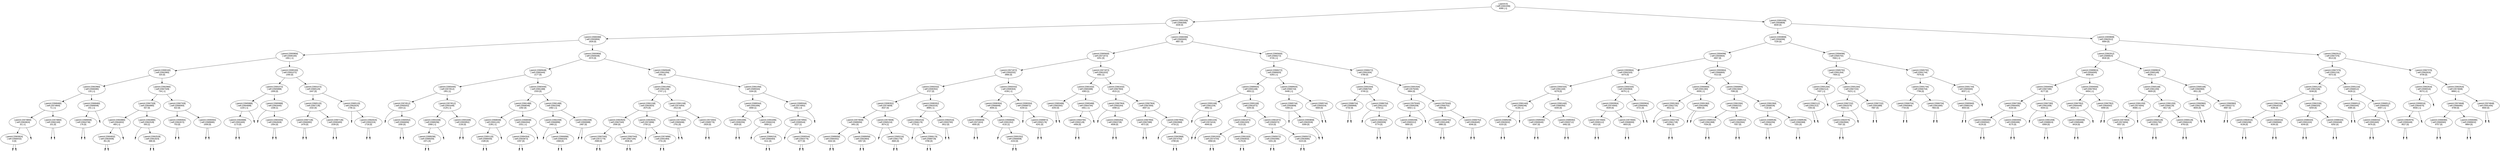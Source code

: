 digraph BST {
    node [fontname="Arial"];
    "[ parent:0]
[ self:22691936]
6080 [-1]" -> "[ parent:22691936]
[ self:22666368]
3439 [0]";
    "[ parent:0]
[ self:22691936]
6080 [-1]" -> "[ parent:22691936]
[ self:22659808]
8049 [0]";
    "[ parent:22691936]
[ self:22666368]
3439 [0]" -> "[ parent:22666368]
[ self:22693856]
1828 [0]";
    "[ parent:22691936]
[ self:22666368]
3439 [0]" -> "[ parent:22666368]
[ self:22665600]
4857 [0]";
    "[ parent:22666368]
[ self:22693856]
1828 [0]" -> "[ parent:22693856]
[ self:22690160]
1061 [-1]";
    "[ parent:22666368]
[ self:22693856]
1828 [0]" -> "[ parent:22693856]
[ self:22665648]
2570 [0]";
    "[ parent:22693856]
[ self:22690160]
1061 [-1]" -> "[ parent:22690160]
[ self:22662960]
320 [0]";
    "[ parent:22693856]
[ self:22690160]
1061 [-1]" -> "[ parent:22690160]
[ self:22691072]
1440 [0]";
    "[ parent:22690160]
[ self:22662960]
320 [0]" -> "[ parent:22662960]
[ self:22668480]
133 [-1]";
    "[ parent:22690160]
[ self:22662960]
320 [0]" -> "[ parent:22662960]
[ self:22667328]
734 [-1]";
    "[ parent:22662960]
[ self:22668480]
133 [-1]" -> "[ parent:22668480]
[ self:22674800]
71 [-1]";
    "[ parent:22662960]
[ self:22668480]
133 [-1]" -> "[ parent:22668480]
[ self:22689008]
241 [-1]";
    "[ parent:22668480]
[ self:22674800]
71 [-1]" -> "[ parent:22674800]
[ self:22663824]
32 [-1]";
    "[ parent:22668480]
[ self:22674800]
71 [-1]" -> "[ parent:22674800]
[ self:22662160]
101 [0]";
    "[ parent:22674800]
[ self:22663824]
32 [-1]" -> "[ parent:22663824]
[ self:22668432]
6 [0]";
    null71812754 [shape=point];
    "[ parent:22674800]
[ self:22663824]
32 [-1]" -> "null71812754"
    null71812755 [shape=point];
    "[ parent:22663824]
[ self:22668432]
6 [0]" -> "null71812755"
    null71812756 [shape=point];
    "[ parent:22663824]
[ self:22668432]
6 [0]" -> "null71812756"
    null71812757 [shape=point];
    "[ parent:22674800]
[ self:22662160]
101 [0]" -> "null71812757"
    null71812758 [shape=point];
    "[ parent:22674800]
[ self:22662160]
101 [0]" -> "null71812758"
    "[ parent:22668480]
[ self:22689008]
241 [-1]" -> "[ parent:22689008]
[ self:22664736]
176 [0]";
    null71812759 [shape=point];
    "[ parent:22668480]
[ self:22689008]
241 [-1]" -> "null71812759"
    null71812760 [shape=point];
    "[ parent:22689008]
[ self:22664736]
176 [0]" -> "null71812760"
    null71812761 [shape=point];
    "[ parent:22689008]
[ self:22664736]
176 [0]" -> "null71812761"
    "[ parent:22662960]
[ self:22667328]
734 [-1]" -> "[ parent:22667328]
[ self:22664880]
557 [0]";
    "[ parent:22662960]
[ self:22667328]
734 [-1]" -> "[ parent:22667328]
[ self:22690064]
922 [0]";
    "[ parent:22667328]
[ self:22664880]
557 [0]" -> "[ parent:22664880]
[ self:22664832]
469 [-1]";
    "[ parent:22667328]
[ self:22664880]
557 [0]" -> "[ parent:22664880]
[ self:22662528]
593 [1]";
    "[ parent:22664880]
[ self:22664832]
469 [-1]" -> "[ parent:22664832]
[ self:22663008]
351 [0]";
    null71812762 [shape=point];
    "[ parent:22664880]
[ self:22664832]
469 [-1]" -> "null71812762"
    null71812763 [shape=point];
    "[ parent:22664832]
[ self:22663008]
351 [0]" -> "null71812763"
    null71812764 [shape=point];
    "[ parent:22664832]
[ self:22663008]
351 [0]" -> "null71812764"
    null71812765 [shape=point];
    "[ parent:22664880]
[ self:22662528]
593 [1]" -> "null71812765"
    "[ parent:22664880]
[ self:22662528]
593 [1]" -> "[ parent:22662528]
[ self:22661824]
688 [0]";
    null71812766 [shape=point];
    "[ parent:22662528]
[ self:22661824]
688 [0]" -> "null71812766"
    null71812767 [shape=point];
    "[ parent:22662528]
[ self:22661824]
688 [0]" -> "null71812767"
    "[ parent:22667328]
[ self:22690064]
922 [0]" -> "[ parent:22690064]
[ self:22662672]
753 [0]";
    "[ parent:22667328]
[ self:22690064]
922 [0]" -> "[ parent:22690064]
[ self:22689680]
1009 [0]";
    null71812768 [shape=point];
    "[ parent:22690064]
[ self:22662672]
753 [0]" -> "null71812768"
    null71812769 [shape=point];
    "[ parent:22690064]
[ self:22662672]
753 [0]" -> "null71812769"
    null71812770 [shape=point];
    "[ parent:22690064]
[ self:22689680]
1009 [0]" -> "null71812770"
    null71812771 [shape=point];
    "[ parent:22690064]
[ self:22689680]
1009 [0]" -> "null71812771"
    "[ parent:22690160]
[ self:22691072]
1440 [0]" -> "[ parent:22691072]
[ self:22665888]
1309 [0]";
    "[ parent:22690160]
[ self:22691072]
1440 [0]" -> "[ parent:22691072]
[ self:22665120]
1647 [0]";
    "[ parent:22691072]
[ self:22665888]
1309 [0]" -> "[ parent:22665888]
[ self:22664688]
1220 [-1]";
    "[ parent:22691072]
[ self:22665888]
1309 [0]" -> "[ parent:22665888]
[ self:22663440]
1338 [1]";
    "[ parent:22665888]
[ self:22664688]
1220 [-1]" -> "[ parent:22664688]
[ self:22691600]
1173 [0]";
    null71812772 [shape=point];
    "[ parent:22665888]
[ self:22664688]
1220 [-1]" -> "null71812772"
    null71812773 [shape=point];
    "[ parent:22664688]
[ self:22691600]
1173 [0]" -> "null71812773"
    null71812774 [shape=point];
    "[ parent:22664688]
[ self:22691600]
1173 [0]" -> "null71812774"
    null71812775 [shape=point];
    "[ parent:22665888]
[ self:22663440]
1338 [1]" -> "null71812775"
    "[ parent:22665888]
[ self:22663440]
1338 [1]" -> "[ parent:22663440]
[ self:22664928]
1354 [0]";
    null71812776 [shape=point];
    "[ parent:22663440]
[ self:22664928]
1354 [0]" -> "null71812776"
    null71812777 [shape=point];
    "[ parent:22663440]
[ self:22664928]
1354 [0]" -> "null71812777"
    "[ parent:22691072]
[ self:22665120]
1647 [0]" -> "[ parent:22665120]
[ self:22667136]
1532 [0]";
    "[ parent:22691072]
[ self:22665120]
1647 [0]" -> "[ parent:22665120]
[ self:22662624]
1706 [1]";
    "[ parent:22665120]
[ self:22667136]
1532 [0]" -> "[ parent:22667136]
[ self:22666992]
1478 [0]";
    "[ parent:22665120]
[ self:22667136]
1532 [0]" -> "[ parent:22667136]
[ self:22690400]
1539 [0]";
    null71812778 [shape=point];
    "[ parent:22667136]
[ self:22666992]
1478 [0]" -> "null71812778"
    null71812779 [shape=point];
    "[ parent:22667136]
[ self:22666992]
1478 [0]" -> "null71812779"
    null71812780 [shape=point];
    "[ parent:22667136]
[ self:22690400]
1539 [0]" -> "null71812780"
    null71812781 [shape=point];
    "[ parent:22667136]
[ self:22690400]
1539 [0]" -> "null71812781"
    null71812782 [shape=point];
    "[ parent:22665120]
[ self:22662624]
1706 [1]" -> "null71812782"
    "[ parent:22665120]
[ self:22662624]
1706 [1]" -> "[ parent:22662624]
[ self:22692224]
1718 [0]";
    null71812783 [shape=point];
    "[ parent:22662624]
[ self:22692224]
1718 [0]" -> "null71812783"
    null71812784 [shape=point];
    "[ parent:22662624]
[ self:22692224]
1718 [0]" -> "null71812784"
    "[ parent:22693856]
[ self:22665648]
2570 [0]" -> "[ parent:22665648]
[ self:22683440]
2177 [0]";
    "[ parent:22693856]
[ self:22665648]
2570 [0]" -> "[ parent:22665648]
[ self:22661056]
2941 [0]";
    "[ parent:22665648]
[ self:22683440]
2177 [0]" -> "[ parent:22683440]
[ self:22674512]
1951 [1]";
    "[ parent:22665648]
[ self:22683440]
2177 [0]" -> "[ parent:22683440]
[ self:22661488]
2333 [0]";
    "[ parent:22683440]
[ self:22674512]
1951 [1]" -> "[ parent:22674512]
[ self:22665552]
1924 [1]";
    "[ parent:22683440]
[ self:22674512]
1951 [1]" -> "[ parent:22674512]
[ self:22691648]
2129 [-1]";
    null71812785 [shape=point];
    "[ parent:22674512]
[ self:22665552]
1924 [1]" -> "null71812785"
    "[ parent:22674512]
[ self:22665552]
1924 [1]" -> "[ parent:22665552]
[ self:22666656]
1930 [0]";
    null71812786 [shape=point];
    "[ parent:22665552]
[ self:22666656]
1930 [0]" -> "null71812786"
    null71812787 [shape=point];
    "[ parent:22665552]
[ self:22666656]
1930 [0]" -> "null71812787"
    "[ parent:22674512]
[ self:22691648]
2129 [-1]" -> "[ parent:22691648]
[ self:22689296]
2068 [-1]";
    "[ parent:22674512]
[ self:22691648]
2129 [-1]" -> "[ parent:22691648]
[ self:22693952]
2130 [0]";
    "[ parent:22691648]
[ self:22689296]
2068 [-1]" -> "[ parent:22689296]
[ self:22689200]
1971 [0]";
    null71812788 [shape=point];
    "[ parent:22691648]
[ self:22689296]
2068 [-1]" -> "null71812788"
    null71812789 [shape=point];
    "[ parent:22689296]
[ self:22689200]
1971 [0]" -> "null71812789"
    null71812790 [shape=point];
    "[ parent:22689296]
[ self:22689200]
1971 [0]" -> "null71812790"
    null71812791 [shape=point];
    "[ parent:22691648]
[ self:22693952]
2130 [0]" -> "null71812791"
    null71812792 [shape=point];
    "[ parent:22691648]
[ self:22693952]
2130 [0]" -> "null71812792"
    "[ parent:22683440]
[ self:22661488]
2333 [0]" -> "[ parent:22661488]
[ self:22668048]
2282 [0]";
    "[ parent:22683440]
[ self:22661488]
2333 [0]" -> "[ parent:22661488]
[ self:22662208]
2482 [-1]";
    "[ parent:22661488]
[ self:22668048]
2282 [0]" -> "[ parent:22668048]
[ self:22691120]
2195 [-1]";
    "[ parent:22661488]
[ self:22668048]
2282 [0]" -> "[ parent:22668048]
[ self:22684304]
2331 [-1]";
    "[ parent:22668048]
[ self:22691120]
2195 [-1]" -> "[ parent:22691120]
[ self:22689440]
2189 [0]";
    null71812793 [shape=point];
    "[ parent:22668048]
[ self:22691120]
2195 [-1]" -> "null71812793"
    null71812794 [shape=point];
    "[ parent:22691120]
[ self:22689440]
2189 [0]" -> "null71812794"
    null71812795 [shape=point];
    "[ parent:22691120]
[ self:22689440]
2189 [0]" -> "null71812795"
    "[ parent:22668048]
[ self:22684304]
2331 [-1]" -> "[ parent:22684304]
[ self:22663872]
2297 [0]";
    null71812796 [shape=point];
    "[ parent:22668048]
[ self:22684304]
2331 [-1]" -> "null71812796"
    null71812797 [shape=point];
    "[ parent:22684304]
[ self:22663872]
2297 [0]" -> "null71812797"
    null71812798 [shape=point];
    "[ parent:22684304]
[ self:22663872]
2297 [0]" -> "null71812798"
    "[ parent:22661488]
[ self:22662208]
2482 [-1]" -> "[ parent:22662208]
[ self:22666896]
2465 [1]";
    "[ parent:22661488]
[ self:22662208]
2482 [-1]" -> "[ parent:22662208]
[ self:22690688]
2487 [0]";
    null71812799 [shape=point];
    "[ parent:22662208]
[ self:22666896]
2465 [1]" -> "null71812799"
    "[ parent:22662208]
[ self:22666896]
2465 [1]" -> "[ parent:22666896]
[ self:22666320]
2468 [0]";
    null71812800 [shape=point];
    "[ parent:22666896]
[ self:22666320]
2468 [0]" -> "null71812800"
    null71812801 [shape=point];
    "[ parent:22666896]
[ self:22666320]
2468 [0]" -> "null71812801"
    null71812802 [shape=point];
    "[ parent:22662208]
[ self:22690688]
2487 [0]" -> "null71812802"
    null71812803 [shape=point];
    "[ parent:22662208]
[ self:22690688]
2487 [0]" -> "null71812803"
    "[ parent:22665648]
[ self:22661056]
2941 [0]" -> "[ parent:22661056]
[ self:22661248]
2747 [-1]";
    "[ parent:22665648]
[ self:22661056]
2941 [0]" -> "[ parent:22661056]
[ self:22689344]
3184 [0]";
    "[ parent:22661056]
[ self:22661248]
2747 [-1]" -> "[ parent:22661248]
[ self:22663920]
2675 [0]";
    "[ parent:22661056]
[ self:22661248]
2747 [-1]" -> "[ parent:22661248]
[ self:22674464]
2912 [0]";
    "[ parent:22661248]
[ self:22663920]
2675 [0]" -> "[ parent:22663920]
[ self:22667040]
2590 [0]";
    "[ parent:22661248]
[ self:22663920]
2675 [0]" -> "[ parent:22663920]
[ self:22674896]
2700 [1]";
    "[ parent:22663920]
[ self:22667040]
2590 [0]" -> "[ parent:22667040]
[ self:22671776]
2589 [0]";
    "[ parent:22663920]
[ self:22667040]
2590 [0]" -> "[ parent:22667040]
[ self:22667184]
2636 [0]";
    null71812804 [shape=point];
    "[ parent:22667040]
[ self:22671776]
2589 [0]" -> "null71812804"
    null71812805 [shape=point];
    "[ parent:22667040]
[ self:22671776]
2589 [0]" -> "null71812805"
    null71812806 [shape=point];
    "[ parent:22667040]
[ self:22667184]
2636 [0]" -> "null71812806"
    null71812807 [shape=point];
    "[ parent:22667040]
[ self:22667184]
2636 [0]" -> "null71812807"
    null71812808 [shape=point];
    "[ parent:22663920]
[ self:22674896]
2700 [1]" -> "null71812808"
    "[ parent:22663920]
[ self:22674896]
2700 [1]" -> "[ parent:22674896]
[ self:22691984]
2731 [0]";
    null71812809 [shape=point];
    "[ parent:22674896]
[ self:22691984]
2731 [0]" -> "null71812809"
    null71812810 [shape=point];
    "[ parent:22674896]
[ self:22691984]
2731 [0]" -> "null71812810"
    "[ parent:22661248]
[ self:22674464]
2912 [0]" -> "[ parent:22674464]
[ self:22665696]
2761 [0]";
    "[ parent:22661248]
[ self:22674464]
2912 [0]" -> "[ parent:22674464]
[ self:22689776]
2929 [0]";
    null71812811 [shape=point];
    "[ parent:22674464]
[ self:22665696]
2761 [0]" -> "null71812811"
    null71812812 [shape=point];
    "[ parent:22674464]
[ self:22665696]
2761 [0]" -> "null71812812"
    null71812813 [shape=point];
    "[ parent:22674464]
[ self:22689776]
2929 [0]" -> "null71812813"
    null71812814 [shape=point];
    "[ parent:22674464]
[ self:22689776]
2929 [0]" -> "null71812814"
    "[ parent:22661056]
[ self:22689344]
3184 [0]" -> "[ parent:22689344]
[ self:22691696]
3068 [1]";
    "[ parent:22661056]
[ self:22689344]
3184 [0]" -> "[ parent:22689344]
[ self:22674992]
3281 [-2]";
    "[ parent:22689344]
[ self:22691696]
3068 [1]" -> "[ parent:22691696]
[ self:22690256]
3029 [0]";
    "[ parent:22689344]
[ self:22691696]
3068 [1]" -> "[ parent:22691696]
[ self:22666224]
3069 [1]";
    null71812815 [shape=point];
    "[ parent:22691696]
[ self:22690256]
3029 [0]" -> "null71812815"
    null71812816 [shape=point];
    "[ parent:22691696]
[ self:22690256]
3029 [0]" -> "null71812816"
    null71812817 [shape=point];
    "[ parent:22691696]
[ self:22666224]
3069 [1]" -> "null71812817"
    "[ parent:22691696]
[ self:22666224]
3069 [1]" -> "[ parent:22666224]
[ self:22666464]
3111 [0]";
    null71812818 [shape=point];
    "[ parent:22666224]
[ self:22666464]
3111 [0]" -> "null71812818"
    null71812819 [shape=point];
    "[ parent:22666224]
[ self:22666464]
3111 [0]" -> "null71812819"
    "[ parent:22689344]
[ self:22674992]
3281 [-2]" -> "[ parent:22674992]
[ self:22690544]
3227 [1]";
    null71812820 [shape=point];
    "[ parent:22689344]
[ self:22674992]
3281 [-2]" -> "null71812820"
    null71812821 [shape=point];
    "[ parent:22674992]
[ self:22690544]
3227 [1]" -> "null71812821"
    "[ parent:22674992]
[ self:22690544]
3227 [1]" -> "[ parent:22690544]
[ self:22663776]
3277 [0]";
    null71812822 [shape=point];
    "[ parent:22690544]
[ self:22663776]
3277 [0]" -> "null71812822"
    null71812823 [shape=point];
    "[ parent:22690544]
[ self:22663776]
3277 [0]" -> "null71812823"
    "[ parent:22666368]
[ self:22665600]
4857 [0]" -> "[ parent:22665600]
[ self:22671872]
4251 [0]";
    "[ parent:22666368]
[ self:22665600]
4857 [0]" -> "[ parent:22665600]
[ self:22666272]
5726 [-1]";
    "[ parent:22665600]
[ self:22671872]
4251 [0]" -> "[ parent:22671872]
[ self:22692032]
3966 [0]";
    "[ parent:22665600]
[ self:22671872]
4251 [0]" -> "[ parent:22671872]
[ self:22661632]
4481 [1]";
    "[ parent:22671872]
[ self:22692032]
3966 [0]" -> "[ parent:22692032]
[ self:22690352]
3727 [0]";
    "[ parent:22671872]
[ self:22692032]
3966 [0]" -> "[ parent:22692032]
[ self:22690304]
4156 [-1]";
    "[ parent:22692032]
[ self:22690352]
3727 [0]" -> "[ parent:22690352]
[ self:22674608]
3537 [0]";
    "[ parent:22692032]
[ self:22690352]
3727 [0]" -> "[ parent:22690352]
[ self:22662016]
3898 [-1]";
    "[ parent:22690352]
[ self:22674608]
3537 [0]" -> "[ parent:22674608]
[ self:22689056]
3451 [0]";
    "[ parent:22690352]
[ self:22674608]
3537 [0]" -> "[ parent:22674608]
[ self:22665216]
3574 [1]";
    "[ parent:22674608]
[ self:22689056]
3451 [0]" -> "[ parent:22689056]
[ self:22684352]
3442 [0]";
    "[ parent:22674608]
[ self:22689056]
3451 [0]" -> "[ parent:22689056]
[ self:22662864]
3457 [0]";
    null71812824 [shape=point];
    "[ parent:22689056]
[ self:22684352]
3442 [0]" -> "null71812824"
    null71812825 [shape=point];
    "[ parent:22689056]
[ self:22684352]
3442 [0]" -> "null71812825"
    null71812826 [shape=point];
    "[ parent:22689056]
[ self:22662864]
3457 [0]" -> "null71812826"
    null71812827 [shape=point];
    "[ parent:22689056]
[ self:22662864]
3457 [0]" -> "null71812827"
    null71812828 [shape=point];
    "[ parent:22674608]
[ self:22665216]
3574 [1]" -> "null71812828"
    "[ parent:22674608]
[ self:22665216]
3574 [1]" -> "[ parent:22665216]
[ self:22661776]
3665 [0]";
    null71812829 [shape=point];
    "[ parent:22665216]
[ self:22661776]
3665 [0]" -> "null71812829"
    null71812830 [shape=point];
    "[ parent:22665216]
[ self:22661776]
3665 [0]" -> "null71812830"
    "[ parent:22690352]
[ self:22662016]
3898 [-1]" -> "[ parent:22662016]
[ self:22666176]
3770 [1]";
    "[ parent:22690352]
[ self:22662016]
3898 [-1]" -> "[ parent:22662016]
[ self:22693760]
3912 [0]";
    null71812831 [shape=point];
    "[ parent:22662016]
[ self:22666176]
3770 [1]" -> "null71812831"
    "[ parent:22662016]
[ self:22666176]
3770 [1]" -> "[ parent:22666176]
[ self:22689728]
3786 [0]";
    null71812832 [shape=point];
    "[ parent:22666176]
[ self:22689728]
3786 [0]" -> "null71812832"
    null71812833 [shape=point];
    "[ parent:22666176]
[ self:22689728]
3786 [0]" -> "null71812833"
    null71812834 [shape=point];
    "[ parent:22662016]
[ self:22693760]
3912 [0]" -> "null71812834"
    null71812835 [shape=point];
    "[ parent:22662016]
[ self:22693760]
3912 [0]" -> "null71812835"
    "[ parent:22692032]
[ self:22690304]
4156 [-1]" -> "[ parent:22690304]
[ self:22666848]
4006 [1]";
    "[ parent:22692032]
[ self:22690304]
4156 [-1]" -> "[ parent:22690304]
[ self:22689872]
4159 [1]";
    "[ parent:22690304]
[ self:22666848]
4006 [1]" -> "[ parent:22666848]
[ self:22671824]
4005 [0]";
    "[ parent:22690304]
[ self:22666848]
4006 [1]" -> "[ parent:22666848]
[ self:22691552]
4132 [1]";
    null71812836 [shape=point];
    "[ parent:22666848]
[ self:22671824]
4005 [0]" -> "null71812836"
    null71812837 [shape=point];
    "[ parent:22666848]
[ self:22671824]
4005 [0]" -> "null71812837"
    null71812838 [shape=point];
    "[ parent:22666848]
[ self:22691552]
4132 [1]" -> "null71812838"
    "[ parent:22666848]
[ self:22691552]
4132 [1]" -> "[ parent:22691552]
[ self:22666608]
4153 [0]";
    null71812839 [shape=point];
    "[ parent:22691552]
[ self:22666608]
4153 [0]" -> "null71812839"
    null71812840 [shape=point];
    "[ parent:22691552]
[ self:22666608]
4153 [0]" -> "null71812840"
    null71812841 [shape=point];
    "[ parent:22690304]
[ self:22689872]
4159 [1]" -> "null71812841"
    "[ parent:22690304]
[ self:22689872]
4159 [1]" -> "[ parent:22689872]
[ self:22692176]
4241 [0]";
    null71812842 [shape=point];
    "[ parent:22689872]
[ self:22692176]
4241 [0]" -> "null71812842"
    null71812843 [shape=point];
    "[ parent:22689872]
[ self:22692176]
4241 [0]" -> "null71812843"
    "[ parent:22671872]
[ self:22661632]
4481 [1]" -> "[ parent:22661632]
[ self:22683488]
4383 [1]";
    "[ parent:22671872]
[ self:22661632]
4481 [1]" -> "[ parent:22661632]
[ self:22667904]
4515 [1]";
    "[ parent:22661632]
[ self:22683488]
4383 [1]" -> "[ parent:22683488]
[ self:22683392]
4293 [0]";
    "[ parent:22661632]
[ self:22683488]
4383 [1]" -> "[ parent:22683488]
[ self:22664784]
4461 [-1]";
    null71812844 [shape=point];
    "[ parent:22683488]
[ self:22683392]
4293 [0]" -> "null71812844"
    null71812845 [shape=point];
    "[ parent:22683488]
[ self:22683392]
4293 [0]" -> "null71812845"
    "[ parent:22683488]
[ self:22664784]
4461 [-1]" -> "[ parent:22664784]
[ self:22692128]
4456 [0]";
    null71812846 [shape=point];
    "[ parent:22683488]
[ self:22664784]
4461 [-1]" -> "null71812846"
    null71812847 [shape=point];
    "[ parent:22664784]
[ self:22692128]
4456 [0]" -> "null71812847"
    null71812848 [shape=point];
    "[ parent:22664784]
[ self:22692128]
4456 [0]" -> "null71812848"
    "[ parent:22661632]
[ self:22667904]
4515 [1]" -> "[ parent:22667904]
[ self:22665264]
4498 [1]";
    "[ parent:22661632]
[ self:22667904]
4515 [1]" -> "[ parent:22667904]
[ self:22667856]
4697 [1]";
    null71812849 [shape=point];
    "[ parent:22667904]
[ self:22665264]
4498 [1]" -> "null71812849"
    "[ parent:22667904]
[ self:22665264]
4498 [1]" -> "[ parent:22665264]
[ self:22663728]
4508 [0]";
    null71812850 [shape=point];
    "[ parent:22665264]
[ self:22663728]
4508 [0]" -> "null71812850"
    null71812851 [shape=point];
    "[ parent:22665264]
[ self:22663728]
4508 [0]" -> "null71812851"
    "[ parent:22667904]
[ self:22667856]
4697 [1]" -> "[ parent:22667856]
[ self:22667088]
4572 [0]";
    "[ parent:22667904]
[ self:22667856]
4697 [1]" -> "[ parent:22667856]
[ self:22663968]
4733 [1]";
    null71812852 [shape=point];
    "[ parent:22667856]
[ self:22667088]
4572 [0]" -> "null71812852"
    null71812853 [shape=point];
    "[ parent:22667856]
[ self:22667088]
4572 [0]" -> "null71812853"
    null71812854 [shape=point];
    "[ parent:22667856]
[ self:22663968]
4733 [1]" -> "null71812854"
    "[ parent:22667856]
[ self:22663968]
4733 [1]" -> "[ parent:22663968]
[ self:22674752]
4789 [0]";
    null71812855 [shape=point];
    "[ parent:22663968]
[ self:22674752]
4789 [0]" -> "null71812855"
    null71812856 [shape=point];
    "[ parent:22663968]
[ self:22674752]
4789 [0]" -> "null71812856"
    "[ parent:22665600]
[ self:22666272]
5726 [-1]" -> "[ parent:22666272]
[ self:22689920]
5283 [-1]";
    "[ parent:22665600]
[ self:22666272]
5726 [-1]" -> "[ parent:22666272]
[ self:22691504]
5789 [0]";
    "[ parent:22666272]
[ self:22689920]
5283 [-1]" -> "[ parent:22689920]
[ self:22691168]
4953 [1]";
    "[ parent:22666272]
[ self:22689920]
5283 [-1]" -> "[ parent:22689920]
[ self:22665744]
5448 [-1]";
    "[ parent:22689920]
[ self:22691168]
4953 [1]" -> "[ parent:22691168]
[ self:22661104]
4892 [1]";
    "[ parent:22689920]
[ self:22691168]
4953 [1]" -> "[ parent:22691168]
[ self:22661872]
5200 [0]";
    null71812857 [shape=point];
    "[ parent:22691168]
[ self:22661104]
4892 [1]" -> "null71812857"
    "[ parent:22691168]
[ self:22661104]
4892 [1]" -> "[ parent:22661104]
[ self:22674416]
4949 [0]";
    null71812858 [shape=point];
    "[ parent:22661104]
[ self:22674416]
4949 [0]" -> "null71812858"
    null71812859 [shape=point];
    "[ parent:22661104]
[ self:22674416]
4949 [0]" -> "null71812859"
    "[ parent:22691168]
[ self:22661872]
5200 [0]" -> "[ parent:22661872]
[ self:22661920]
5122 [0]";
    "[ parent:22691168]
[ self:22661872]
5200 [0]" -> "[ parent:22661872]
[ self:22665072]
5210 [0]";
    "[ parent:22661872]
[ self:22661920]
5122 [0]" -> "[ parent:22661920]
[ self:22674704]
4958 [0]";
    "[ parent:22661872]
[ self:22661920]
5122 [0]" -> "[ parent:22661920]
[ self:22660832]
5178 [0]";
    null71812860 [shape=point];
    "[ parent:22661920]
[ self:22674704]
4958 [0]" -> "null71812860"
    null71812861 [shape=point];
    "[ parent:22661920]
[ self:22674704]
4958 [0]" -> "null71812861"
    null71812862 [shape=point];
    "[ parent:22661920]
[ self:22660832]
5178 [0]" -> "null71812862"
    null71812863 [shape=point];
    "[ parent:22661920]
[ self:22660832]
5178 [0]" -> "null71812863"
    "[ parent:22661872]
[ self:22665072]
5210 [0]" -> "[ parent:22665072]
[ self:22692080]
5201 [0]";
    "[ parent:22661872]
[ self:22665072]
5210 [0]" -> "[ parent:22665072]
[ self:22663680]
5223 [0]";
    null71812864 [shape=point];
    "[ parent:22665072]
[ self:22692080]
5201 [0]" -> "null71812864"
    null71812865 [shape=point];
    "[ parent:22665072]
[ self:22692080]
5201 [0]" -> "null71812865"
    null71812866 [shape=point];
    "[ parent:22665072]
[ self:22663680]
5223 [0]" -> "null71812866"
    null71812867 [shape=point];
    "[ parent:22665072]
[ self:22663680]
5223 [0]" -> "null71812867"
    "[ parent:22689920]
[ self:22665744]
5448 [-1]" -> "[ parent:22665744]
[ self:22693808]
5306 [1]";
    "[ parent:22689920]
[ self:22665744]
5448 [-1]" -> "[ parent:22665744]
[ self:22665024]
5600 [0]";
    null71812868 [shape=point];
    "[ parent:22665744]
[ self:22693808]
5306 [1]" -> "null71812868"
    "[ parent:22665744]
[ self:22693808]
5306 [1]" -> "[ parent:22693808]
[ self:22663536]
5309 [0]";
    null71812869 [shape=point];
    "[ parent:22693808]
[ self:22663536]
5309 [0]" -> "null71812869"
    null71812870 [shape=point];
    "[ parent:22693808]
[ self:22663536]
5309 [0]" -> "null71812870"
    null71812871 [shape=point];
    "[ parent:22665744]
[ self:22665024]
5600 [0]" -> "null71812871"
    null71812872 [shape=point];
    "[ parent:22665744]
[ self:22665024]
5600 [0]" -> "null71812872"
    "[ parent:22666272]
[ self:22691504]
5789 [0]" -> "[ parent:22691504]
[ self:22686704]
5749 [1]";
    "[ parent:22666272]
[ self:22691504]
5789 [0]" -> "[ parent:22691504]
[ self:22675040]
5864 [0]";
    "[ parent:22691504]
[ self:22686704]
5749 [1]" -> "[ parent:22686704]
[ self:22689968]
5732 [0]";
    "[ parent:22691504]
[ self:22686704]
5749 [1]" -> "[ parent:22686704]
[ self:22661152]
5754 [1]";
    null71812873 [shape=point];
    "[ parent:22686704]
[ self:22689968]
5732 [0]" -> "null71812873"
    null71812874 [shape=point];
    "[ parent:22686704]
[ self:22689968]
5732 [0]" -> "null71812874"
    null71812875 [shape=point];
    "[ parent:22686704]
[ self:22661152]
5754 [1]" -> "null71812875"
    "[ parent:22686704]
[ self:22661152]
5754 [1]" -> "[ parent:22661152]
[ self:22665936]
5774 [0]";
    null71812876 [shape=point];
    "[ parent:22661152]
[ self:22665936]
5774 [0]" -> "null71812876"
    null71812877 [shape=point];
    "[ parent:22661152]
[ self:22665936]
5774 [0]" -> "null71812877"
    "[ parent:22691504]
[ self:22675040]
5864 [0]" -> "[ parent:22675040]
[ self:22690208]
5842 [-1]";
    "[ parent:22691504]
[ self:22675040]
5864 [0]" -> "[ parent:22675040]
[ self:22666752]
5964 [0]";
    "[ parent:22675040]
[ self:22690208]
5842 [-1]" -> "[ parent:22690208]
[ self:22665312]
5800 [0]";
    null71812878 [shape=point];
    "[ parent:22675040]
[ self:22690208]
5842 [-1]" -> "null71812878"
    null71812879 [shape=point];
    "[ parent:22690208]
[ self:22665312]
5800 [0]" -> "null71812879"
    null71812880 [shape=point];
    "[ parent:22690208]
[ self:22665312]
5800 [0]" -> "null71812880"
    "[ parent:22675040]
[ self:22666752]
5964 [0]" -> "[ parent:22666752]
[ self:22691408]
5880 [0]";
    "[ parent:22675040]
[ self:22666752]
5964 [0]" -> "[ parent:22666752]
[ self:22664640]
6046 [0]";
    null71812881 [shape=point];
    "[ parent:22666752]
[ self:22691408]
5880 [0]" -> "null71812881"
    null71812882 [shape=point];
    "[ parent:22666752]
[ self:22691408]
5880 [0]" -> "null71812882"
    null71812883 [shape=point];
    "[ parent:22666752]
[ self:22664640]
6046 [0]" -> "null71812883"
    null71812884 [shape=point];
    "[ parent:22666752]
[ self:22664640]
6046 [0]" -> "null71812884"
    "[ parent:22691936]
[ self:22659808]
8049 [0]" -> "[ parent:22659808]
[ self:22694096]
7226 [0]";
    "[ parent:22691936]
[ self:22659808]
8049 [0]" -> "[ parent:22659808]
[ self:22662912]
9084 [0]";
    "[ parent:22659808]
[ self:22694096]
7226 [0]" -> "[ parent:22694096]
[ self:22693664]
6907 [0]";
    "[ parent:22659808]
[ self:22694096]
7226 [0]" -> "[ parent:22694096]
[ self:22665792]
7694 [-1]";
    "[ parent:22694096]
[ self:22693664]
6907 [0]" -> "[ parent:22693664]
[ self:22692320]
6475 [0]";
    "[ parent:22694096]
[ self:22693664]
6907 [0]" -> "[ parent:22693664]
[ self:22666800]
7013 [0]";
    "[ parent:22693664]
[ self:22692320]
6475 [0]" -> "[ parent:22692320]
[ self:22661440]
6278 [0]";
    "[ parent:22693664]
[ self:22692320]
6475 [0]" -> "[ parent:22692320]
[ self:22693904]
6679 [-1]";
    "[ parent:22692320]
[ self:22661440]
6278 [0]" -> "[ parent:22661440]
[ self:22689248]
6138 [-1]";
    "[ parent:22692320]
[ self:22661440]
6278 [0]" -> "[ parent:22661440]
[ self:22689392]
6445 [0]";
    "[ parent:22661440]
[ self:22689248]
6138 [-1]" -> "[ parent:22689248]
[ self:22663632]
6103 [0]";
    null71812885 [shape=point];
    "[ parent:22661440]
[ self:22689248]
6138 [-1]" -> "null71812885"
    null71812886 [shape=point];
    "[ parent:22689248]
[ self:22663632]
6103 [0]" -> "null71812886"
    null71812887 [shape=point];
    "[ parent:22689248]
[ self:22663632]
6103 [0]" -> "null71812887"
    "[ parent:22661440]
[ self:22689392]
6445 [0]" -> "[ parent:22689392]
[ self:22690640]
6347 [0]";
    "[ parent:22661440]
[ self:22689392]
6445 [0]" -> "[ parent:22689392]
[ self:22693712]
6462 [0]";
    null71812888 [shape=point];
    "[ parent:22689392]
[ self:22690640]
6347 [0]" -> "null71812888"
    null71812889 [shape=point];
    "[ parent:22689392]
[ self:22690640]
6347 [0]" -> "null71812889"
    null71812890 [shape=point];
    "[ parent:22689392]
[ self:22693712]
6462 [0]" -> "null71812890"
    null71812891 [shape=point];
    "[ parent:22689392]
[ self:22693712]
6462 [0]" -> "null71812891"
    "[ parent:22692320]
[ self:22693904]
6679 [-1]" -> "[ parent:22693904]
[ self:22674560]
6549 [0]";
    "[ parent:22692320]
[ self:22693904]
6679 [-1]" -> "[ parent:22693904]
[ self:22666944]
6721 [0]";
    "[ parent:22693904]
[ self:22674560]
6549 [0]" -> "[ parent:22674560]
[ self:22690112]
6513 [0]";
    "[ parent:22693904]
[ self:22674560]
6549 [0]" -> "[ parent:22674560]
[ self:22668000]
6603 [0]";
    null71812892 [shape=point];
    "[ parent:22674560]
[ self:22690112]
6513 [0]" -> "null71812892"
    null71812893 [shape=point];
    "[ parent:22674560]
[ self:22690112]
6513 [0]" -> "null71812893"
    null71812894 [shape=point];
    "[ parent:22674560]
[ self:22668000]
6603 [0]" -> "null71812894"
    null71812895 [shape=point];
    "[ parent:22674560]
[ self:22668000]
6603 [0]" -> "null71812895"
    null71812896 [shape=point];
    "[ parent:22693904]
[ self:22666944]
6721 [0]" -> "null71812896"
    null71812897 [shape=point];
    "[ parent:22693904]
[ self:22666944]
6721 [0]" -> "null71812897"
    "[ parent:22693664]
[ self:22666800]
7013 [0]" -> "[ parent:22666800]
[ self:22691360]
6939 [-1]";
    "[ parent:22693664]
[ self:22666800]
7013 [0]" -> "[ parent:22666800]
[ self:22661584]
7090 [0]";
    "[ parent:22666800]
[ self:22691360]
6939 [-1]" -> "[ parent:22691360]
[ self:22662720]
6912 [1]";
    "[ parent:22666800]
[ self:22691360]
6939 [-1]" -> "[ parent:22691360]
[ self:22663488]
6969 [0]";
    null71812898 [shape=point];
    "[ parent:22691360]
[ self:22662720]
6912 [1]" -> "null71812898"
    "[ parent:22691360]
[ self:22662720]
6912 [1]" -> "[ parent:22662720]
[ self:22661728]
6934 [0]";
    null71812899 [shape=point];
    "[ parent:22662720]
[ self:22661728]
6934 [0]" -> "null71812899"
    null71812900 [shape=point];
    "[ parent:22662720]
[ self:22661728]
6934 [0]" -> "null71812900"
    null71812901 [shape=point];
    "[ parent:22691360]
[ self:22663488]
6969 [0]" -> "null71812901"
    null71812902 [shape=point];
    "[ parent:22691360]
[ self:22663488]
6969 [0]" -> "null71812902"
    "[ parent:22666800]
[ self:22661584]
7090 [0]" -> "[ parent:22661584]
[ self:22689152]
7040 [0]";
    "[ parent:22666800]
[ self:22661584]
7090 [0]" -> "[ parent:22661584]
[ self:22689536]
7132 [0]";
    "[ parent:22661584]
[ self:22689152]
7040 [0]" -> "[ parent:22689152]
[ self:22661968]
7034 [0]";
    "[ parent:22661584]
[ self:22689152]
7040 [0]" -> "[ parent:22689152]
[ self:22662064]
7057 [0]";
    null71812903 [shape=point];
    "[ parent:22689152]
[ self:22661968]
7034 [0]" -> "null71812903"
    null71812904 [shape=point];
    "[ parent:22689152]
[ self:22661968]
7034 [0]" -> "null71812904"
    null71812905 [shape=point];
    "[ parent:22689152]
[ self:22662064]
7057 [0]" -> "null71812905"
    null71812906 [shape=point];
    "[ parent:22689152]
[ self:22662064]
7057 [0]" -> "null71812906"
    "[ parent:22661584]
[ self:22689536]
7132 [0]" -> "[ parent:22689536]
[ self:22684256]
7091 [0]";
    "[ parent:22661584]
[ self:22689536]
7132 [0]" -> "[ parent:22689536]
[ self:22660368]
7201 [0]";
    null71812907 [shape=point];
    "[ parent:22689536]
[ self:22684256]
7091 [0]" -> "null71812907"
    null71812908 [shape=point];
    "[ parent:22689536]
[ self:22684256]
7091 [0]" -> "null71812908"
    null71812909 [shape=point];
    "[ parent:22689536]
[ self:22660368]
7201 [0]" -> "null71812909"
    null71812910 [shape=point];
    "[ parent:22689536]
[ self:22660368]
7201 [0]" -> "null71812910"
    "[ parent:22694096]
[ self:22665792]
7694 [-1]" -> "[ parent:22665792]
[ self:22691264]
7459 [1]";
    "[ parent:22694096]
[ self:22665792]
7694 [-1]" -> "[ parent:22665792]
[ self:22691744]
7979 [0]";
    "[ parent:22665792]
[ self:22691264]
7459 [1]" -> "[ parent:22691264]
[ self:22662112]
7437 [-1]";
    "[ parent:22665792]
[ self:22691264]
7459 [1]" -> "[ parent:22691264]
[ self:22667232]
7623 [-1]";
    "[ parent:22691264]
[ self:22662112]
7437 [-1]" -> "[ parent:22662112]
[ self:22691312]
7250 [0]";
    null71812911 [shape=point];
    "[ parent:22691264]
[ self:22662112]
7437 [-1]" -> "null71812911"
    null71812912 [shape=point];
    "[ parent:22662112]
[ self:22691312]
7250 [0]" -> "null71812912"
    null71812913 [shape=point];
    "[ parent:22662112]
[ self:22691312]
7250 [0]" -> "null71812913"
    "[ parent:22691264]
[ self:22667232]
7623 [-1]" -> "[ parent:22667232]
[ self:22662576]
7603 [-1]";
    "[ parent:22691264]
[ self:22667232]
7623 [-1]" -> "[ parent:22667232]
[ self:22691888]
7687 [0]";
    "[ parent:22667232]
[ self:22662576]
7603 [-1]" -> "[ parent:22662576]
[ self:22663584]
7597 [0]";
    null71812914 [shape=point];
    "[ parent:22667232]
[ self:22662576]
7603 [-1]" -> "null71812914"
    null71812915 [shape=point];
    "[ parent:22662576]
[ self:22663584]
7597 [0]" -> "null71812915"
    null71812916 [shape=point];
    "[ parent:22662576]
[ self:22663584]
7597 [0]" -> "null71812916"
    null71812917 [shape=point];
    "[ parent:22667232]
[ self:22691888]
7687 [0]" -> "null71812917"
    null71812918 [shape=point];
    "[ parent:22667232]
[ self:22691888]
7687 [0]" -> "null71812918"
    "[ parent:22665792]
[ self:22691744]
7979 [0]" -> "[ parent:22691744]
[ self:22666704]
7796 [0]";
    "[ parent:22665792]
[ self:22691744]
7979 [0]" -> "[ parent:22691744]
[ self:22665840]
8037 [-1]";
    "[ parent:22691744]
[ self:22666704]
7796 [0]" -> "[ parent:22666704]
[ self:22665984]
7744 [0]";
    "[ parent:22691744]
[ self:22666704]
7796 [0]" -> "[ parent:22666704]
[ self:22661680]
7863 [0]";
    null71812919 [shape=point];
    "[ parent:22666704]
[ self:22665984]
7744 [0]" -> "null71812919"
    null71812920 [shape=point];
    "[ parent:22666704]
[ self:22665984]
7744 [0]" -> "null71812920"
    null71812921 [shape=point];
    "[ parent:22666704]
[ self:22661680]
7863 [0]" -> "null71812921"
    null71812922 [shape=point];
    "[ parent:22666704]
[ self:22661680]
7863 [0]" -> "null71812922"
    "[ parent:22691744]
[ self:22665840]
8037 [-1]" -> "[ parent:22665840]
[ self:22689104]
8003 [0]";
    null71812923 [shape=point];
    "[ parent:22691744]
[ self:22665840]
8037 [-1]" -> "null71812923"
    null71812924 [shape=point];
    "[ parent:22665840]
[ self:22689104]
8003 [0]" -> "null71812924"
    null71812925 [shape=point];
    "[ parent:22665840]
[ self:22689104]
8003 [0]" -> "null71812925"
    "[ parent:22659808]
[ self:22662912]
9084 [0]" -> "[ parent:22662912]
[ self:22689824]
8530 [0]";
    "[ parent:22659808]
[ self:22662912]
9084 [0]" -> "[ parent:22662912]
[ self:22667376]
9513 [0]";
    "[ parent:22662912]
[ self:22689824]
8530 [0]" -> "[ parent:22689824]
[ self:22694000]
8400 [0]";
    "[ parent:22662912]
[ self:22689824]
8530 [0]" -> "[ parent:22689824]
[ self:22665168]
8829 [-1]";
    "[ parent:22689824]
[ self:22694000]
8400 [0]" -> "[ parent:22694000]
[ self:22667280]
8177 [0]";
    "[ parent:22689824]
[ self:22694000]
8400 [0]" -> "[ parent:22694000]
[ self:22667952]
8454 [-1]";
    "[ parent:22694000]
[ self:22667280]
8177 [0]" -> "[ parent:22667280]
[ self:22684400]
8164 [0]";
    "[ parent:22694000]
[ self:22667280]
8177 [0]" -> "[ parent:22667280]
[ self:22661008]
8344 [1]";
    "[ parent:22667280]
[ self:22684400]
8164 [0]" -> "[ parent:22684400]
[ self:22690592]
8129 [0]";
    "[ parent:22667280]
[ self:22684400]
8164 [0]" -> "[ parent:22684400]
[ self:22690496]
8175 [0]";
    null71812926 [shape=point];
    "[ parent:22684400]
[ self:22690592]
8129 [0]" -> "null71812926"
    null71812927 [shape=point];
    "[ parent:22684400]
[ self:22690592]
8129 [0]" -> "null71812927"
    null71812928 [shape=point];
    "[ parent:22684400]
[ self:22690496]
8175 [0]" -> "null71812928"
    null71812929 [shape=point];
    "[ parent:22684400]
[ self:22690496]
8175 [0]" -> "null71812929"
    null71812930 [shape=point];
    "[ parent:22667280]
[ self:22661008]
8344 [1]" -> "null71812930"
    "[ parent:22667280]
[ self:22661008]
8344 [1]" -> "[ parent:22661008]
[ self:22688624]
8369 [0]";
    null71812931 [shape=point];
    "[ parent:22661008]
[ self:22688624]
8369 [0]" -> "null71812931"
    null71812932 [shape=point];
    "[ parent:22661008]
[ self:22688624]
8369 [0]" -> "null71812932"
    "[ parent:22694000]
[ self:22667952]
8454 [-1]" -> "[ parent:22667952]
[ self:22684448]
8424 [-1]";
    "[ parent:22694000]
[ self:22667952]
8454 [-1]" -> "[ parent:22667952]
[ self:22664592]
8490 [0]";
    "[ parent:22667952]
[ self:22684448]
8424 [-1]" -> "[ parent:22684448]
[ self:22689488]
8418 [0]";
    null71812933 [shape=point];
    "[ parent:22667952]
[ self:22684448]
8424 [-1]" -> "null71812933"
    null71812934 [shape=point];
    "[ parent:22684448]
[ self:22689488]
8418 [0]" -> "null71812934"
    null71812935 [shape=point];
    "[ parent:22684448]
[ self:22689488]
8418 [0]" -> "null71812935"
    null71812936 [shape=point];
    "[ parent:22667952]
[ self:22664592]
8490 [0]" -> "null71812936"
    null71812937 [shape=point];
    "[ parent:22667952]
[ self:22664592]
8490 [0]" -> "null71812937"
    "[ parent:22689824]
[ self:22665168]
8829 [-1]" -> "[ parent:22665168]
[ self:22661200]
8609 [0]";
    "[ parent:22689824]
[ self:22665168]
8829 [-1]" -> "[ parent:22665168]
[ self:22660960]
8911 [0]";
    "[ parent:22665168]
[ self:22661200]
8609 [0]" -> "[ parent:22661200]
[ self:22674944]
8588 [-1]";
    "[ parent:22665168]
[ self:22661200]
8609 [0]" -> "[ parent:22661200]
[ self:22666128]
8617 [0]";
    "[ parent:22661200]
[ self:22674944]
8588 [-1]" -> "[ parent:22674944]
[ self:22674656]
8557 [0]";
    null71812938 [shape=point];
    "[ parent:22661200]
[ self:22674944]
8588 [-1]" -> "null71812938"
    null71812939 [shape=point];
    "[ parent:22674944]
[ self:22674656]
8557 [0]" -> "null71812939"
    null71812940 [shape=point];
    "[ parent:22674944]
[ self:22674656]
8557 [0]" -> "null71812940"
    "[ parent:22661200]
[ self:22666128]
8617 [0]" -> "[ parent:22666128]
[ self:22691792]
8613 [0]";
    "[ parent:22661200]
[ self:22666128]
8617 [0]" -> "[ parent:22666128]
[ self:22666416]
8763 [0]";
    null71812941 [shape=point];
    "[ parent:22666128]
[ self:22691792]
8613 [0]" -> "null71812941"
    null71812942 [shape=point];
    "[ parent:22666128]
[ self:22691792]
8613 [0]" -> "null71812942"
    null71812943 [shape=point];
    "[ parent:22666128]
[ self:22666416]
8763 [0]" -> "null71812943"
    null71812944 [shape=point];
    "[ parent:22666128]
[ self:22666416]
8763 [0]" -> "null71812944"
    "[ parent:22665168]
[ self:22660960]
8911 [0]" -> "[ parent:22660960]
[ self:22662768]
8835 [0]";
    "[ parent:22665168]
[ self:22660960]
8911 [0]" -> "[ parent:22660960]
[ self:22692272]
8987 [0]";
    null71812945 [shape=point];
    "[ parent:22660960]
[ self:22662768]
8835 [0]" -> "null71812945"
    null71812946 [shape=point];
    "[ parent:22660960]
[ self:22662768]
8835 [0]" -> "null71812946"
    null71812947 [shape=point];
    "[ parent:22660960]
[ self:22692272]
8987 [0]" -> "null71812947"
    null71812948 [shape=point];
    "[ parent:22660960]
[ self:22692272]
8987 [0]" -> "null71812948"
    "[ parent:22662912]
[ self:22667376]
9513 [0]" -> "[ parent:22667376]
[ self:22691216]
9372 [0]";
    "[ parent:22662912]
[ self:22667376]
9513 [0]" -> "[ parent:22667376]
[ self:22662816]
9709 [0]";
    "[ parent:22667376]
[ self:22691216]
9372 [0]" -> "[ parent:22691216]
[ self:22661536]
9248 [0]";
    "[ parent:22667376]
[ self:22691216]
9372 [0]" -> "[ parent:22691216]
[ self:22666512]
9428 [1]";
    "[ parent:22691216]
[ self:22661536]
9248 [0]" -> "[ parent:22661536]
[ self:22664016]
9186 [0]";
    "[ parent:22691216]
[ self:22661536]
9248 [0]" -> "[ parent:22661536]
[ self:22686320]
9259 [0]";
    "[ parent:22661536]
[ self:22664016]
9186 [0]" -> "[ parent:22664016]
[ self:22683296]
9138 [0]";
    "[ parent:22661536]
[ self:22664016]
9186 [0]" -> "[ parent:22664016]
[ self:22689584]
9190 [0]";
    null71812949 [shape=point];
    "[ parent:22664016]
[ self:22683296]
9138 [0]" -> "null71812949"
    null71812950 [shape=point];
    "[ parent:22664016]
[ self:22683296]
9138 [0]" -> "null71812950"
    null71812951 [shape=point];
    "[ parent:22664016]
[ self:22689584]
9190 [0]" -> "null71812951"
    null71812952 [shape=point];
    "[ parent:22664016]
[ self:22689584]
9190 [0]" -> "null71812952"
    "[ parent:22661536]
[ self:22686320]
9259 [0]" -> "[ parent:22686320]
[ self:22691024]
9249 [0]";
    "[ parent:22661536]
[ self:22686320]
9259 [0]" -> "[ parent:22686320]
[ self:22694048]
9292 [0]";
    null71812953 [shape=point];
    "[ parent:22686320]
[ self:22691024]
9249 [0]" -> "null71812953"
    null71812954 [shape=point];
    "[ parent:22686320]
[ self:22691024]
9249 [0]" -> "null71812954"
    null71812955 [shape=point];
    "[ parent:22686320]
[ self:22694048]
9292 [0]" -> "null71812955"
    null71812956 [shape=point];
    "[ parent:22686320]
[ self:22694048]
9292 [0]" -> "null71812956"
    "[ parent:22691216]
[ self:22666512]
9428 [1]" -> "[ parent:22666512]
[ self:22683344]
9385 [0]";
    "[ parent:22691216]
[ self:22666512]
9428 [1]" -> "[ parent:22666512]
[ self:22666032]
9497 [-1]";
    null71812957 [shape=point];
    "[ parent:22666512]
[ self:22683344]
9385 [0]" -> "null71812957"
    null71812958 [shape=point];
    "[ parent:22666512]
[ self:22683344]
9385 [0]" -> "null71812958"
    "[ parent:22666512]
[ self:22666032]
9497 [-1]" -> "[ parent:22666032]
[ self:22691840]
9476 [0]";
    null71812959 [shape=point];
    "[ parent:22666512]
[ self:22666032]
9497 [-1]" -> "null71812959"
    null71812960 [shape=point];
    "[ parent:22666032]
[ self:22691840]
9476 [0]" -> "null71812960"
    null71812961 [shape=point];
    "[ parent:22666032]
[ self:22691840]
9476 [0]" -> "null71812961"
    "[ parent:22667376]
[ self:22662816]
9709 [0]" -> "[ parent:22662816]
[ self:22690016]
9573 [-2]";
    "[ parent:22667376]
[ self:22662816]
9709 [0]" -> "[ parent:22662816]
[ self:22674848]
9868 [-1]";
    "[ parent:22662816]
[ self:22690016]
9573 [-2]" -> "[ parent:22690016]
[ self:22664976]
9558 [-1]";
    null71812962 [shape=point];
    "[ parent:22662816]
[ self:22690016]
9573 [-2]" -> "null71812962"
    "[ parent:22690016]
[ self:22664976]
9558 [-1]" -> "[ parent:22664976]
[ self:22690448]
9527 [0]";
    null71812963 [shape=point];
    "[ parent:22690016]
[ self:22664976]
9558 [-1]" -> "null71812963"
    null71812964 [shape=point];
    "[ parent:22664976]
[ self:22690448]
9527 [0]" -> "null71812964"
    null71812965 [shape=point];
    "[ parent:22664976]
[ self:22690448]
9527 [0]" -> "null71812965"
    "[ parent:22662816]
[ self:22674848]
9868 [-1]" -> "[ parent:22674848]
[ self:22666080]
9789 [0]";
    "[ parent:22662816]
[ self:22674848]
9868 [-1]" -> "[ parent:22674848]
[ self:22691456]
9940 [0]";
    "[ parent:22674848]
[ self:22666080]
9789 [0]" -> "[ parent:22666080]
[ self:22666560]
9757 [0]";
    "[ parent:22674848]
[ self:22666080]
9789 [0]" -> "[ parent:22666080]
[ self:22689632]
9864 [0]";
    null71812966 [shape=point];
    "[ parent:22666080]
[ self:22666560]
9757 [0]" -> "null71812966"
    null71812967 [shape=point];
    "[ parent:22666080]
[ self:22666560]
9757 [0]" -> "null71812967"
    null71812968 [shape=point];
    "[ parent:22666080]
[ self:22689632]
9864 [0]" -> "null71812968"
    null71812969 [shape=point];
    "[ parent:22666080]
[ self:22689632]
9864 [0]" -> "null71812969"
    null71812970 [shape=point];
    "[ parent:22674848]
[ self:22691456]
9940 [0]" -> "null71812970"
    null71812971 [shape=point];
    "[ parent:22674848]
[ self:22691456]
9940 [0]" -> "null71812971"
}
